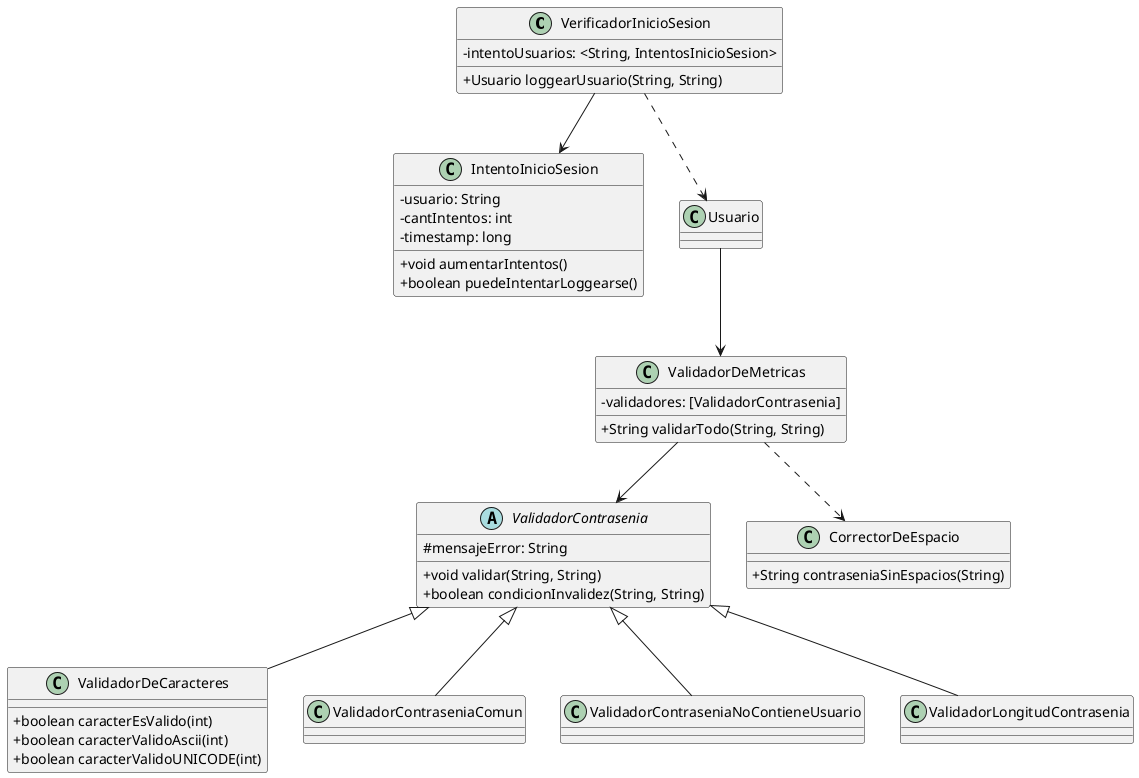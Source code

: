 @startuml
skinparam classAttributeIconSize 0

class VerificadorInicioSesion {
-intentoUsuarios: <String, IntentosInicioSesion>

+Usuario loggearUsuario(String, String)
}

class IntentoInicioSesion {
-usuario: String
-cantIntentos: int
-timestamp: long

+void aumentarIntentos()
+boolean puedeIntentarLoggearse()
}

class ValidadorDeMetricas {
-validadores: [ValidadorContrasenia]

+String validarTodo(String, String)
}

abstract class ValidadorContrasenia {
#mensajeError: String

+ void validar(String, String)
+ boolean condicionInvalidez(String, String)
}

class ValidadorDeCaracteres extends ValidadorContrasenia {

+boolean caracterEsValido(int)
+boolean caracterValidoAscii(int)
+boolean caracterValidoUNICODE(int)
}

class ValidadorContraseniaComun extends ValidadorContrasenia {

}

class ValidadorContraseniaNoContieneUsuario extends ValidadorContrasenia {

}

class ValidadorLongitudContrasenia extends ValidadorContrasenia {

}

class CorrectorDeEspacio {

+String contraseniaSinEspacios(String)
}


VerificadorInicioSesion --> IntentoInicioSesion
VerificadorInicioSesion ..> Usuario

Usuario --> ValidadorDeMetricas

ValidadorDeMetricas --> ValidadorContrasenia
ValidadorDeMetricas ..> CorrectorDeEspacio

@enduml